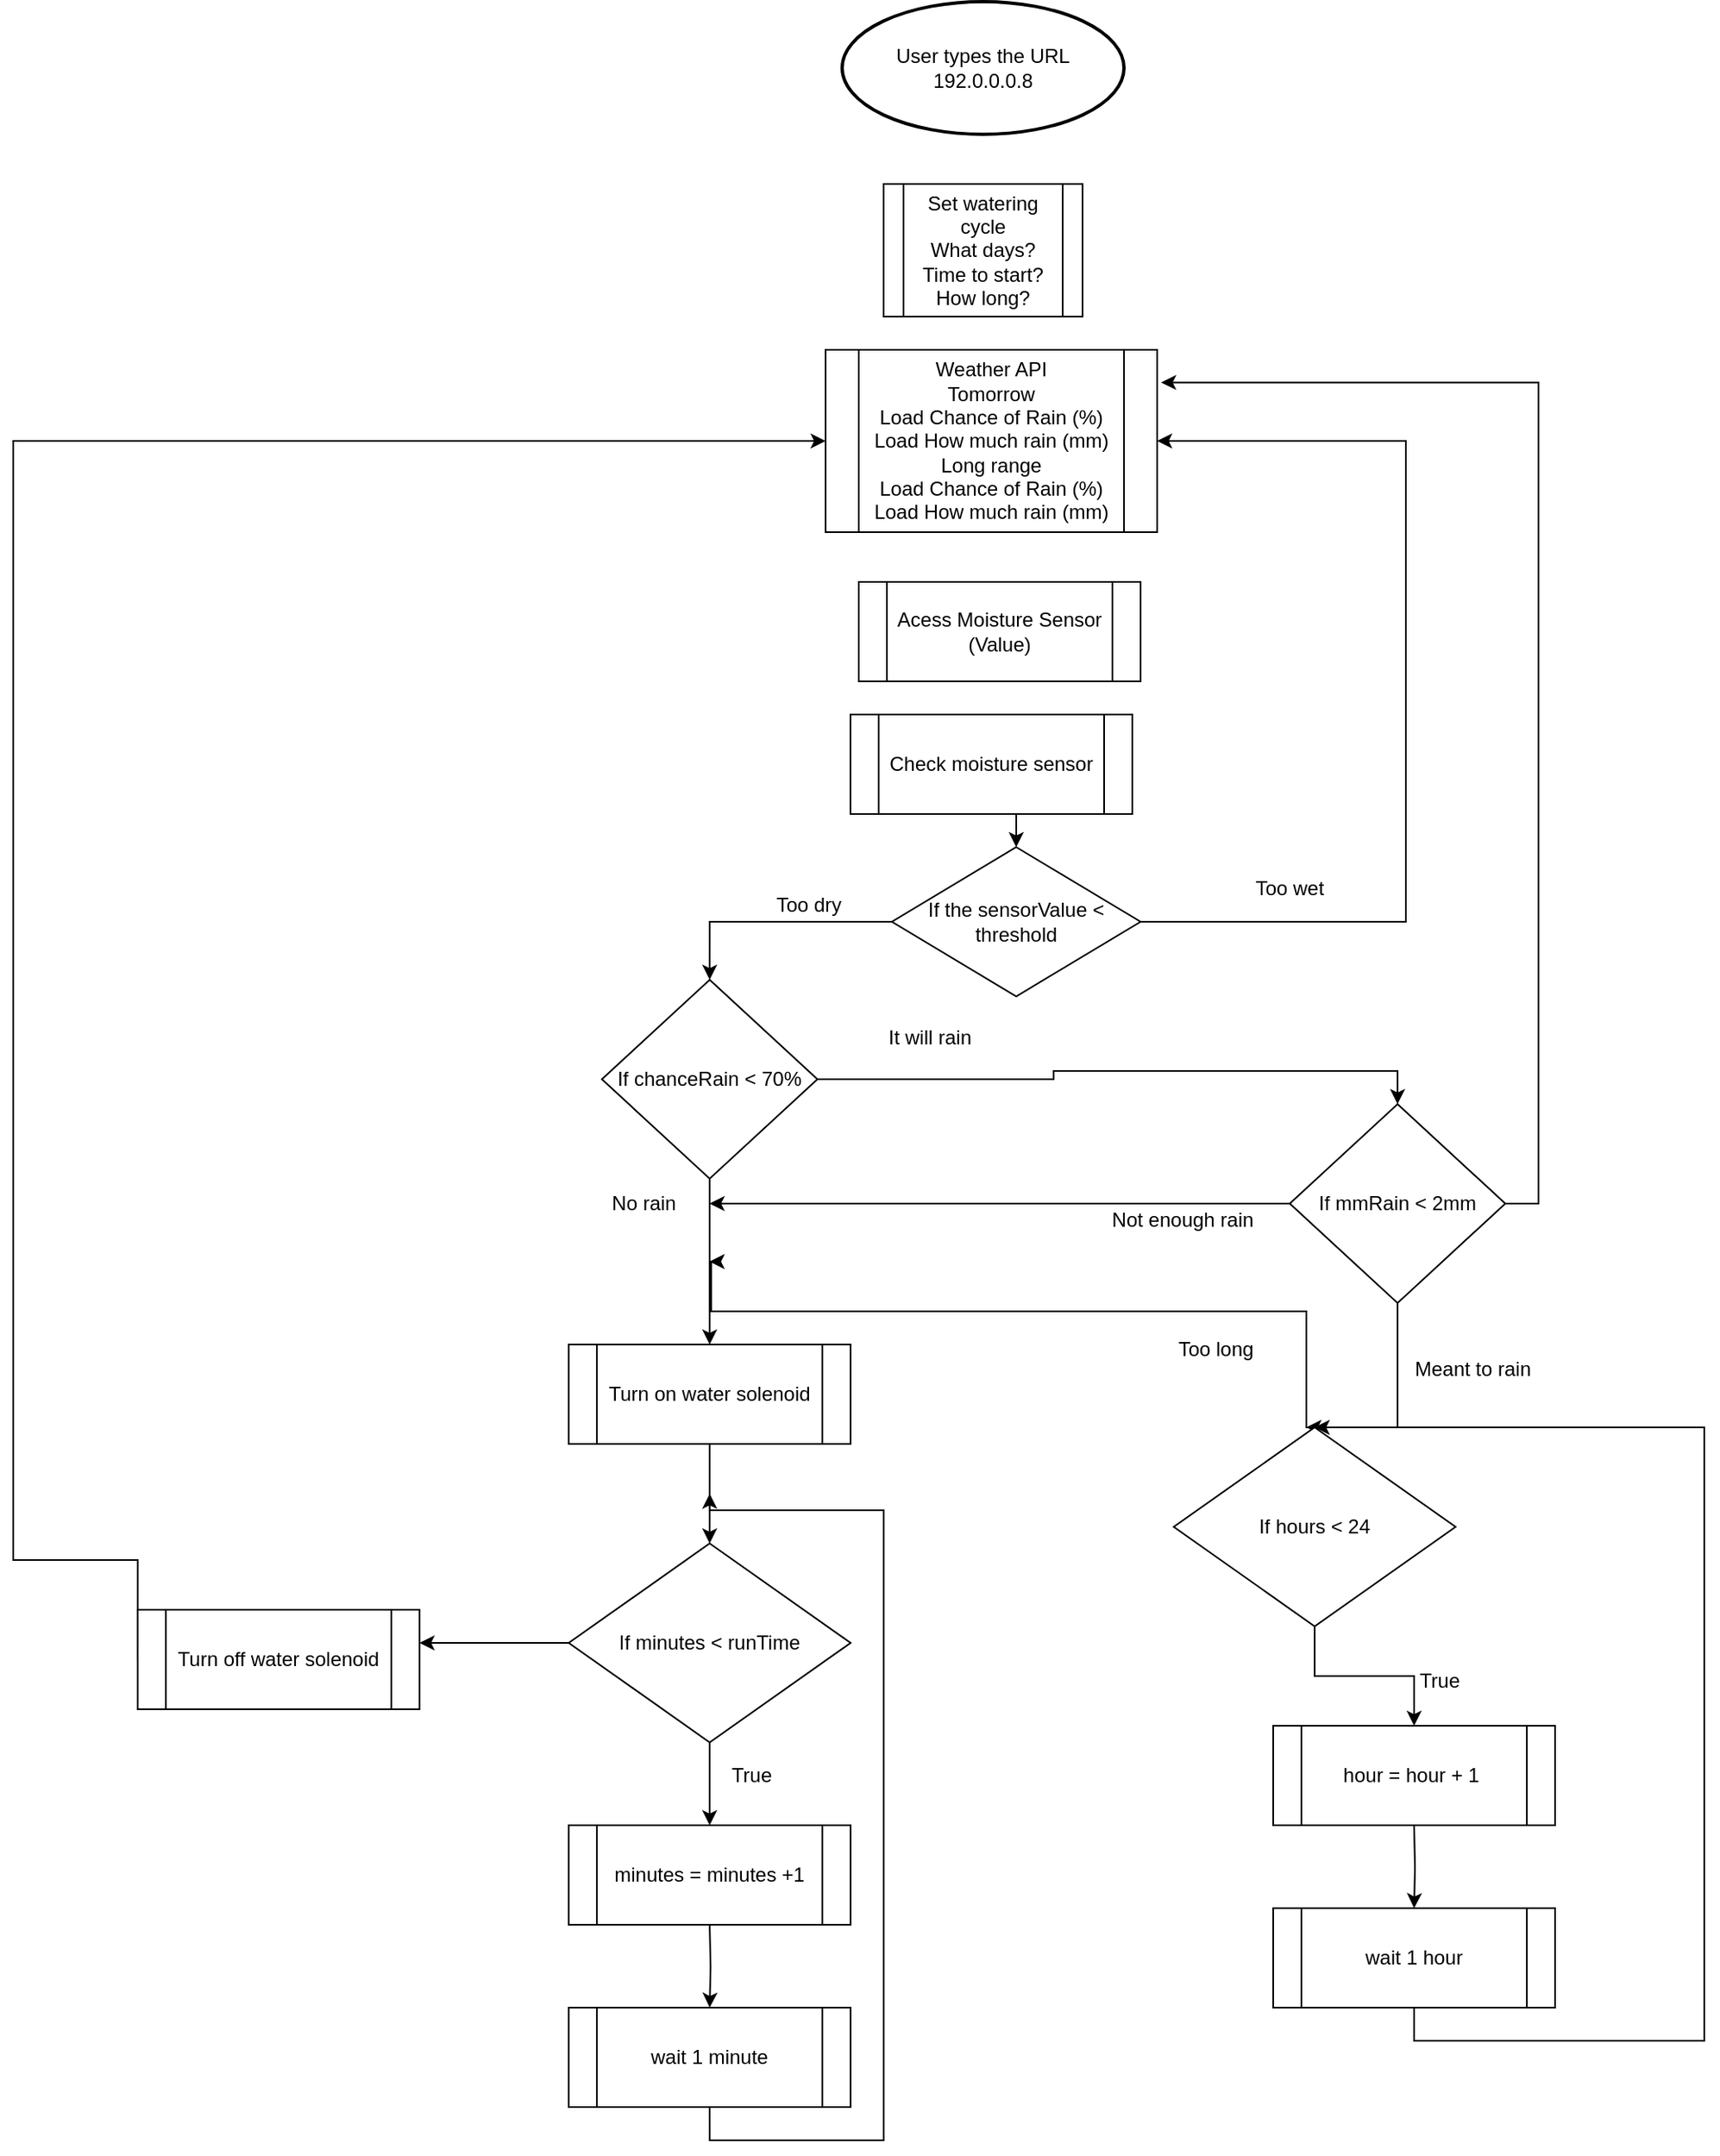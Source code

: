 <mxfile version="24.6.3" type="github">
  <diagram name="Page-1" id="fgbUA3F7tz_Lxha9GjpX">
    <mxGraphModel dx="1694" dy="562" grid="1" gridSize="10" guides="1" tooltips="1" connect="1" arrows="1" fold="1" page="1" pageScale="1" pageWidth="827" pageHeight="1169" math="0" shadow="0">
      <root>
        <mxCell id="0" />
        <mxCell id="1" parent="0" />
        <mxCell id="G8RLT8oxJdw4lPv8j2Pv-1" value="User types the URL&lt;div&gt;192.0.0.0.8&lt;/div&gt;" style="strokeWidth=2;html=1;shape=mxgraph.flowchart.start_1;whiteSpace=wrap;" vertex="1" parent="1">
          <mxGeometry x="360" y="290" width="170" height="80" as="geometry" />
        </mxCell>
        <mxCell id="G8RLT8oxJdw4lPv8j2Pv-6" value="Set watering cycle&lt;div&gt;What days?&lt;/div&gt;&lt;div&gt;Time to start?&lt;/div&gt;&lt;div&gt;How long?&lt;/div&gt;" style="shape=process;whiteSpace=wrap;html=1;backgroundOutline=1;" vertex="1" parent="1">
          <mxGeometry x="385" y="400" width="120" height="80" as="geometry" />
        </mxCell>
        <mxCell id="G8RLT8oxJdw4lPv8j2Pv-7" value="&lt;div&gt;Weather API&lt;/div&gt;&lt;div&gt;Tomorrow&lt;/div&gt;Load Chance of Rain (%)&lt;div&gt;Load How much rain (mm)&lt;/div&gt;&lt;div&gt;Long range&lt;/div&gt;&lt;div&gt;Load Chance of Rain (%)&lt;div&gt;Load How much rain (mm)&lt;/div&gt;&lt;/div&gt;" style="shape=process;whiteSpace=wrap;html=1;backgroundOutline=1;" vertex="1" parent="1">
          <mxGeometry x="350" y="500" width="200" height="110" as="geometry" />
        </mxCell>
        <mxCell id="G8RLT8oxJdw4lPv8j2Pv-8" value="Acess Moisture Sensor&lt;div&gt;(Value)&lt;/div&gt;" style="shape=process;whiteSpace=wrap;html=1;backgroundOutline=1;" vertex="1" parent="1">
          <mxGeometry x="370" y="640" width="170" height="60" as="geometry" />
        </mxCell>
        <mxCell id="G8RLT8oxJdw4lPv8j2Pv-12" style="edgeStyle=orthogonalEdgeStyle;rounded=0;orthogonalLoop=1;jettySize=auto;html=1;exitX=0;exitY=0.5;exitDx=0;exitDy=0;entryX=0.5;entryY=0;entryDx=0;entryDy=0;" edge="1" parent="1" source="G8RLT8oxJdw4lPv8j2Pv-9" target="G8RLT8oxJdw4lPv8j2Pv-11">
          <mxGeometry relative="1" as="geometry" />
        </mxCell>
        <mxCell id="G8RLT8oxJdw4lPv8j2Pv-35" style="edgeStyle=orthogonalEdgeStyle;rounded=0;orthogonalLoop=1;jettySize=auto;html=1;exitX=1;exitY=0.5;exitDx=0;exitDy=0;entryX=1;entryY=0.5;entryDx=0;entryDy=0;" edge="1" parent="1" source="G8RLT8oxJdw4lPv8j2Pv-9" target="G8RLT8oxJdw4lPv8j2Pv-7">
          <mxGeometry relative="1" as="geometry">
            <mxPoint x="690" y="845.222" as="targetPoint" />
            <Array as="points">
              <mxPoint x="700" y="845" />
              <mxPoint x="700" y="555" />
            </Array>
          </mxGeometry>
        </mxCell>
        <mxCell id="G8RLT8oxJdw4lPv8j2Pv-9" value="If the sensorValue &amp;lt; threshold" style="rhombus;whiteSpace=wrap;html=1;" vertex="1" parent="1">
          <mxGeometry x="390" y="800" width="150" height="90" as="geometry" />
        </mxCell>
        <mxCell id="G8RLT8oxJdw4lPv8j2Pv-16" style="edgeStyle=orthogonalEdgeStyle;rounded=0;orthogonalLoop=1;jettySize=auto;html=1;exitX=0.5;exitY=1;exitDx=0;exitDy=0;entryX=0.5;entryY=0;entryDx=0;entryDy=0;" edge="1" parent="1" source="G8RLT8oxJdw4lPv8j2Pv-11" target="G8RLT8oxJdw4lPv8j2Pv-15">
          <mxGeometry relative="1" as="geometry">
            <mxPoint x="259.92" y="1050" as="sourcePoint" />
          </mxGeometry>
        </mxCell>
        <mxCell id="G8RLT8oxJdw4lPv8j2Pv-37" style="edgeStyle=orthogonalEdgeStyle;rounded=0;orthogonalLoop=1;jettySize=auto;html=1;exitX=1;exitY=0.5;exitDx=0;exitDy=0;entryX=0.5;entryY=0;entryDx=0;entryDy=0;" edge="1" parent="1" source="G8RLT8oxJdw4lPv8j2Pv-11" target="G8RLT8oxJdw4lPv8j2Pv-40">
          <mxGeometry relative="1" as="geometry">
            <mxPoint x="470" y="939.667" as="targetPoint" />
          </mxGeometry>
        </mxCell>
        <mxCell id="G8RLT8oxJdw4lPv8j2Pv-11" value="If chanceRain &amp;lt; 70%" style="rhombus;whiteSpace=wrap;html=1;" vertex="1" parent="1">
          <mxGeometry x="215.07" y="880" width="130" height="120" as="geometry" />
        </mxCell>
        <mxCell id="G8RLT8oxJdw4lPv8j2Pv-13" value="Too dry" style="text;html=1;align=center;verticalAlign=middle;whiteSpace=wrap;rounded=0;" vertex="1" parent="1">
          <mxGeometry x="310" y="820" width="60" height="30" as="geometry" />
        </mxCell>
        <mxCell id="G8RLT8oxJdw4lPv8j2Pv-15" value="Turn on water solenoid" style="shape=process;whiteSpace=wrap;html=1;backgroundOutline=1;" vertex="1" parent="1">
          <mxGeometry x="195.07" y="1100" width="170" height="60" as="geometry" />
        </mxCell>
        <mxCell id="G8RLT8oxJdw4lPv8j2Pv-34" style="edgeStyle=orthogonalEdgeStyle;rounded=0;orthogonalLoop=1;jettySize=auto;html=1;exitX=0.5;exitY=1;exitDx=0;exitDy=0;entryX=0.5;entryY=0;entryDx=0;entryDy=0;" edge="1" parent="1" source="G8RLT8oxJdw4lPv8j2Pv-17" target="G8RLT8oxJdw4lPv8j2Pv-9">
          <mxGeometry relative="1" as="geometry" />
        </mxCell>
        <mxCell id="G8RLT8oxJdw4lPv8j2Pv-17" value="Check moisture sensor" style="shape=process;whiteSpace=wrap;html=1;backgroundOutline=1;" vertex="1" parent="1">
          <mxGeometry x="365" y="720" width="170" height="60" as="geometry" />
        </mxCell>
        <mxCell id="G8RLT8oxJdw4lPv8j2Pv-18" style="edgeStyle=orthogonalEdgeStyle;rounded=0;orthogonalLoop=1;jettySize=auto;html=1;exitX=0.5;exitY=1;exitDx=0;exitDy=0;entryX=0.5;entryY=0;entryDx=0;entryDy=0;" edge="1" parent="1" target="G8RLT8oxJdw4lPv8j2Pv-20" source="G8RLT8oxJdw4lPv8j2Pv-15">
          <mxGeometry relative="1" as="geometry">
            <mxPoint x="365.07" y="1190" as="sourcePoint" />
          </mxGeometry>
        </mxCell>
        <mxCell id="G8RLT8oxJdw4lPv8j2Pv-19" style="edgeStyle=orthogonalEdgeStyle;rounded=0;orthogonalLoop=1;jettySize=auto;html=1;exitX=0.5;exitY=1;exitDx=0;exitDy=0;entryX=0.5;entryY=0;entryDx=0;entryDy=0;" edge="1" parent="1" source="G8RLT8oxJdw4lPv8j2Pv-20" target="G8RLT8oxJdw4lPv8j2Pv-21">
          <mxGeometry relative="1" as="geometry" />
        </mxCell>
        <mxCell id="G8RLT8oxJdw4lPv8j2Pv-28" style="edgeStyle=orthogonalEdgeStyle;rounded=0;orthogonalLoop=1;jettySize=auto;html=1;exitX=0;exitY=0.5;exitDx=0;exitDy=0;" edge="1" parent="1" source="G8RLT8oxJdw4lPv8j2Pv-20">
          <mxGeometry relative="1" as="geometry">
            <mxPoint x="105.07" y="1280" as="targetPoint" />
          </mxGeometry>
        </mxCell>
        <mxCell id="G8RLT8oxJdw4lPv8j2Pv-20" value="If minutes &amp;lt; runTime" style="rhombus;whiteSpace=wrap;html=1;" vertex="1" parent="1">
          <mxGeometry x="195.07" y="1220" width="170" height="120" as="geometry" />
        </mxCell>
        <mxCell id="G8RLT8oxJdw4lPv8j2Pv-21" value="minutes = minutes +1" style="shape=process;whiteSpace=wrap;html=1;backgroundOutline=1;" vertex="1" parent="1">
          <mxGeometry x="195.07" y="1390" width="170" height="60" as="geometry" />
        </mxCell>
        <mxCell id="G8RLT8oxJdw4lPv8j2Pv-22" style="edgeStyle=orthogonalEdgeStyle;rounded=0;orthogonalLoop=1;jettySize=auto;html=1;exitX=0.5;exitY=1;exitDx=0;exitDy=0;entryX=0.5;entryY=0;entryDx=0;entryDy=0;" edge="1" parent="1" target="G8RLT8oxJdw4lPv8j2Pv-23">
          <mxGeometry relative="1" as="geometry">
            <mxPoint x="280.07" y="1450" as="sourcePoint" />
          </mxGeometry>
        </mxCell>
        <mxCell id="G8RLT8oxJdw4lPv8j2Pv-26" style="edgeStyle=orthogonalEdgeStyle;rounded=0;orthogonalLoop=1;jettySize=auto;html=1;exitX=0.5;exitY=1;exitDx=0;exitDy=0;" edge="1" parent="1" source="G8RLT8oxJdw4lPv8j2Pv-23">
          <mxGeometry relative="1" as="geometry">
            <mxPoint x="280.07" y="1190" as="targetPoint" />
            <Array as="points">
              <mxPoint x="280.07" y="1580" />
              <mxPoint x="385.07" y="1580" />
              <mxPoint x="385.07" y="1200" />
              <mxPoint x="281.07" y="1200" />
            </Array>
          </mxGeometry>
        </mxCell>
        <mxCell id="G8RLT8oxJdw4lPv8j2Pv-23" value="wait 1 minute" style="shape=process;whiteSpace=wrap;html=1;backgroundOutline=1;" vertex="1" parent="1">
          <mxGeometry x="195.07" y="1500" width="170" height="60" as="geometry" />
        </mxCell>
        <mxCell id="G8RLT8oxJdw4lPv8j2Pv-33" style="edgeStyle=orthogonalEdgeStyle;rounded=0;orthogonalLoop=1;jettySize=auto;html=1;exitX=0;exitY=0.5;exitDx=0;exitDy=0;entryX=0;entryY=0.5;entryDx=0;entryDy=0;" edge="1" parent="1" source="G8RLT8oxJdw4lPv8j2Pv-30" target="G8RLT8oxJdw4lPv8j2Pv-7">
          <mxGeometry relative="1" as="geometry">
            <Array as="points">
              <mxPoint x="-140" y="1230" />
              <mxPoint x="-140" y="555" />
            </Array>
          </mxGeometry>
        </mxCell>
        <mxCell id="G8RLT8oxJdw4lPv8j2Pv-30" value="Turn off water solenoid" style="shape=process;whiteSpace=wrap;html=1;backgroundOutline=1;" vertex="1" parent="1">
          <mxGeometry x="-64.93" y="1260" width="170" height="60" as="geometry" />
        </mxCell>
        <mxCell id="G8RLT8oxJdw4lPv8j2Pv-36" value="Too wet" style="text;html=1;align=center;verticalAlign=middle;whiteSpace=wrap;rounded=0;" vertex="1" parent="1">
          <mxGeometry x="600" y="810" width="60" height="30" as="geometry" />
        </mxCell>
        <mxCell id="G8RLT8oxJdw4lPv8j2Pv-38" value="It will rain" style="text;html=1;align=center;verticalAlign=middle;whiteSpace=wrap;rounded=0;" vertex="1" parent="1">
          <mxGeometry x="383" y="900" width="60" height="30" as="geometry" />
        </mxCell>
        <mxCell id="G8RLT8oxJdw4lPv8j2Pv-41" style="edgeStyle=orthogonalEdgeStyle;rounded=0;orthogonalLoop=1;jettySize=auto;html=1;exitX=0;exitY=0.5;exitDx=0;exitDy=0;" edge="1" parent="1" source="G8RLT8oxJdw4lPv8j2Pv-40">
          <mxGeometry relative="1" as="geometry">
            <mxPoint x="280" y="1015" as="targetPoint" />
          </mxGeometry>
        </mxCell>
        <mxCell id="G8RLT8oxJdw4lPv8j2Pv-46" style="edgeStyle=orthogonalEdgeStyle;rounded=0;orthogonalLoop=1;jettySize=auto;html=1;exitX=1;exitY=0.5;exitDx=0;exitDy=0;entryX=1.012;entryY=0.179;entryDx=0;entryDy=0;entryPerimeter=0;" edge="1" parent="1" source="G8RLT8oxJdw4lPv8j2Pv-40" target="G8RLT8oxJdw4lPv8j2Pv-7">
          <mxGeometry relative="1" as="geometry">
            <mxPoint x="700" y="760" as="targetPoint" />
            <Array as="points">
              <mxPoint x="780" y="1015" />
              <mxPoint x="780" y="520" />
            </Array>
          </mxGeometry>
        </mxCell>
        <mxCell id="G8RLT8oxJdw4lPv8j2Pv-58" style="edgeStyle=orthogonalEdgeStyle;rounded=0;orthogonalLoop=1;jettySize=auto;html=1;exitX=0.5;exitY=1;exitDx=0;exitDy=0;" edge="1" parent="1" source="G8RLT8oxJdw4lPv8j2Pv-40">
          <mxGeometry relative="1" as="geometry">
            <mxPoint x="640" y="1150" as="targetPoint" />
            <Array as="points">
              <mxPoint x="695" y="1150" />
            </Array>
          </mxGeometry>
        </mxCell>
        <mxCell id="G8RLT8oxJdw4lPv8j2Pv-40" value="If mmRain &amp;lt; 2mm" style="rhombus;whiteSpace=wrap;html=1;" vertex="1" parent="1">
          <mxGeometry x="630" y="955" width="130" height="120" as="geometry" />
        </mxCell>
        <mxCell id="G8RLT8oxJdw4lPv8j2Pv-42" value="Not enough rain" style="text;html=1;align=center;verticalAlign=middle;resizable=0;points=[];autosize=1;strokeColor=none;fillColor=none;" vertex="1" parent="1">
          <mxGeometry x="510" y="1010" width="110" height="30" as="geometry" />
        </mxCell>
        <mxCell id="G8RLT8oxJdw4lPv8j2Pv-44" value="No rain" style="text;html=1;align=center;verticalAlign=middle;resizable=0;points=[];autosize=1;strokeColor=none;fillColor=none;" vertex="1" parent="1">
          <mxGeometry x="210" y="1000" width="60" height="30" as="geometry" />
        </mxCell>
        <mxCell id="G8RLT8oxJdw4lPv8j2Pv-47" style="edgeStyle=orthogonalEdgeStyle;rounded=0;orthogonalLoop=1;jettySize=auto;html=1;exitX=0.5;exitY=1;exitDx=0;exitDy=0;entryX=0.5;entryY=0;entryDx=0;entryDy=0;" edge="1" parent="1" source="G8RLT8oxJdw4lPv8j2Pv-48" target="G8RLT8oxJdw4lPv8j2Pv-49">
          <mxGeometry relative="1" as="geometry" />
        </mxCell>
        <mxCell id="G8RLT8oxJdw4lPv8j2Pv-57" style="edgeStyle=orthogonalEdgeStyle;rounded=0;orthogonalLoop=1;jettySize=auto;html=1;exitX=0.5;exitY=0;exitDx=0;exitDy=0;" edge="1" parent="1" source="G8RLT8oxJdw4lPv8j2Pv-48">
          <mxGeometry relative="1" as="geometry">
            <mxPoint x="280" y="1050" as="targetPoint" />
            <Array as="points">
              <mxPoint x="640" y="1150" />
              <mxPoint x="640" y="1080" />
              <mxPoint x="281" y="1080" />
              <mxPoint x="281" y="1050" />
            </Array>
          </mxGeometry>
        </mxCell>
        <mxCell id="G8RLT8oxJdw4lPv8j2Pv-48" value="If hours &amp;lt; 24" style="rhombus;whiteSpace=wrap;html=1;" vertex="1" parent="1">
          <mxGeometry x="560" y="1150" width="170" height="120" as="geometry" />
        </mxCell>
        <mxCell id="G8RLT8oxJdw4lPv8j2Pv-49" value="hour = hour + 1&amp;nbsp;" style="shape=process;whiteSpace=wrap;html=1;backgroundOutline=1;" vertex="1" parent="1">
          <mxGeometry x="620" y="1330" width="170" height="60" as="geometry" />
        </mxCell>
        <mxCell id="G8RLT8oxJdw4lPv8j2Pv-50" style="edgeStyle=orthogonalEdgeStyle;rounded=0;orthogonalLoop=1;jettySize=auto;html=1;exitX=0.5;exitY=1;exitDx=0;exitDy=0;entryX=0.5;entryY=0;entryDx=0;entryDy=0;" edge="1" parent="1" target="G8RLT8oxJdw4lPv8j2Pv-52">
          <mxGeometry relative="1" as="geometry">
            <mxPoint x="705" y="1390" as="sourcePoint" />
          </mxGeometry>
        </mxCell>
        <mxCell id="G8RLT8oxJdw4lPv8j2Pv-56" style="edgeStyle=orthogonalEdgeStyle;rounded=0;orthogonalLoop=1;jettySize=auto;html=1;exitX=0.5;exitY=1;exitDx=0;exitDy=0;entryX=0.5;entryY=0;entryDx=0;entryDy=0;" edge="1" parent="1" source="G8RLT8oxJdw4lPv8j2Pv-52" target="G8RLT8oxJdw4lPv8j2Pv-48">
          <mxGeometry relative="1" as="geometry">
            <Array as="points">
              <mxPoint x="705" y="1520" />
              <mxPoint x="880" y="1520" />
              <mxPoint x="880" y="1150" />
            </Array>
          </mxGeometry>
        </mxCell>
        <mxCell id="G8RLT8oxJdw4lPv8j2Pv-52" value="wait 1 hour" style="shape=process;whiteSpace=wrap;html=1;backgroundOutline=1;" vertex="1" parent="1">
          <mxGeometry x="620" y="1440" width="170" height="60" as="geometry" />
        </mxCell>
        <mxCell id="G8RLT8oxJdw4lPv8j2Pv-53" value="True" style="text;html=1;align=center;verticalAlign=middle;resizable=0;points=[];autosize=1;strokeColor=none;fillColor=none;" vertex="1" parent="1">
          <mxGeometry x="695" y="1288" width="50" height="30" as="geometry" />
        </mxCell>
        <mxCell id="G8RLT8oxJdw4lPv8j2Pv-54" value="True" style="text;html=1;align=center;verticalAlign=middle;resizable=0;points=[];autosize=1;strokeColor=none;fillColor=none;" vertex="1" parent="1">
          <mxGeometry x="280" y="1345" width="50" height="30" as="geometry" />
        </mxCell>
        <mxCell id="G8RLT8oxJdw4lPv8j2Pv-55" value="Too long" style="text;html=1;align=center;verticalAlign=middle;resizable=0;points=[];autosize=1;strokeColor=none;fillColor=none;" vertex="1" parent="1">
          <mxGeometry x="550" y="1088" width="70" height="30" as="geometry" />
        </mxCell>
        <mxCell id="G8RLT8oxJdw4lPv8j2Pv-59" value="Meant to rain" style="text;html=1;align=center;verticalAlign=middle;resizable=0;points=[];autosize=1;strokeColor=none;fillColor=none;" vertex="1" parent="1">
          <mxGeometry x="695" y="1100" width="90" height="30" as="geometry" />
        </mxCell>
      </root>
    </mxGraphModel>
  </diagram>
</mxfile>
